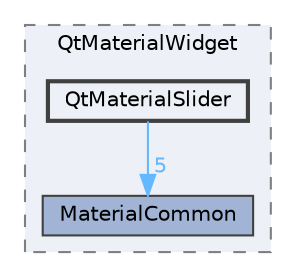 digraph "QtMaterialSlider"
{
 // LATEX_PDF_SIZE
  bgcolor="transparent";
  edge [fontname=Helvetica,fontsize=10,labelfontname=Helvetica,labelfontsize=10];
  node [fontname=Helvetica,fontsize=10,shape=box,height=0.2,width=0.4];
  compound=true
  subgraph clusterdir_b95b73a9da1c57040a996fcdd774df29 {
    graph [ bgcolor="#edf0f7", pencolor="grey50", label="QtMaterialWidget", fontname=Helvetica,fontsize=10 style="filled,dashed", URL="dir_b95b73a9da1c57040a996fcdd774df29.html",tooltip=""]
  dir_71049d8f42613f939131e1ce53e0d1fd [label="MaterialCommon", fillcolor="#a2b4d6", color="grey25", style="filled", URL="dir_71049d8f42613f939131e1ce53e0d1fd.html",tooltip=""];
  dir_1cbd6db815ded4908c72a914d82ba7c2 [label="QtMaterialSlider", fillcolor="#edf0f7", color="grey25", style="filled,bold", URL="dir_1cbd6db815ded4908c72a914d82ba7c2.html",tooltip=""];
  }
  dir_1cbd6db815ded4908c72a914d82ba7c2->dir_71049d8f42613f939131e1ce53e0d1fd [headlabel="5", labeldistance=1.5 headhref="dir_000299_000202.html" href="dir_000299_000202.html" color="steelblue1" fontcolor="steelblue1"];
}
